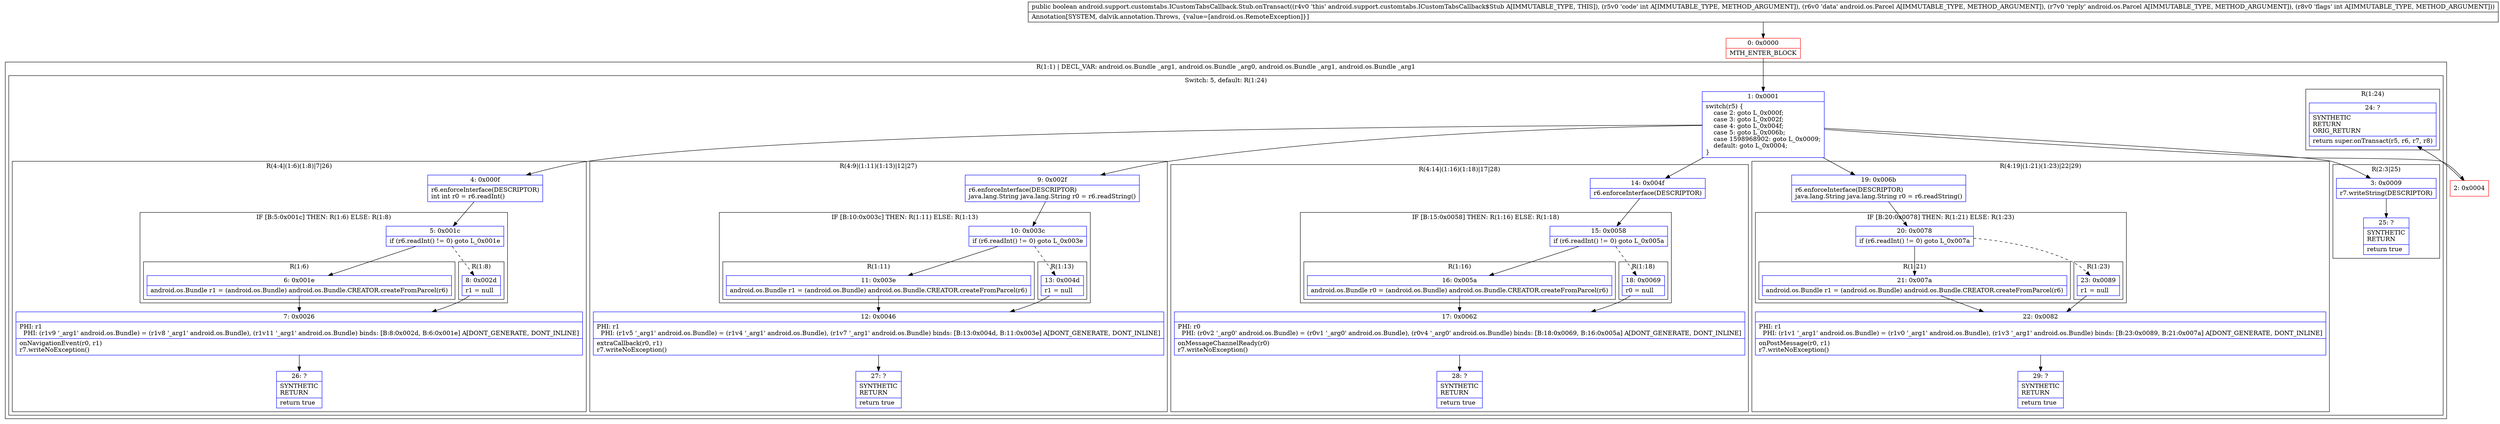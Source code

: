 digraph "CFG forandroid.support.customtabs.ICustomTabsCallback.Stub.onTransact(ILandroid\/os\/Parcel;Landroid\/os\/Parcel;I)Z" {
subgraph cluster_Region_2053266800 {
label = "R(1:1) | DECL_VAR: android.os.Bundle _arg1, android.os.Bundle _arg0, android.os.Bundle _arg1, android.os.Bundle _arg1\l";
node [shape=record,color=blue];
subgraph cluster_SwitchRegion_1498684798 {
label = "Switch: 5, default: R(1:24)";
node [shape=record,color=blue];
Node_1 [shape=record,label="{1\:\ 0x0001|switch(r5) \{\l    case 2: goto L_0x000f;\l    case 3: goto L_0x002f;\l    case 4: goto L_0x004f;\l    case 5: goto L_0x006b;\l    case 1598968902: goto L_0x0009;\l    default: goto L_0x0004;\l\}\l}"];
subgraph cluster_Region_1950673561 {
label = "R(4:4|(1:6)(1:8)|7|26)";
node [shape=record,color=blue];
Node_4 [shape=record,label="{4\:\ 0x000f|r6.enforceInterface(DESCRIPTOR)\lint int r0 = r6.readInt()\l}"];
subgraph cluster_IfRegion_143263161 {
label = "IF [B:5:0x001c] THEN: R(1:6) ELSE: R(1:8)";
node [shape=record,color=blue];
Node_5 [shape=record,label="{5\:\ 0x001c|if (r6.readInt() != 0) goto L_0x001e\l}"];
subgraph cluster_Region_332940588 {
label = "R(1:6)";
node [shape=record,color=blue];
Node_6 [shape=record,label="{6\:\ 0x001e|android.os.Bundle r1 = (android.os.Bundle) android.os.Bundle.CREATOR.createFromParcel(r6)\l}"];
}
subgraph cluster_Region_449199192 {
label = "R(1:8)";
node [shape=record,color=blue];
Node_8 [shape=record,label="{8\:\ 0x002d|r1 = null\l}"];
}
}
Node_7 [shape=record,label="{7\:\ 0x0026|PHI: r1 \l  PHI: (r1v9 '_arg1' android.os.Bundle) = (r1v8 '_arg1' android.os.Bundle), (r1v11 '_arg1' android.os.Bundle) binds: [B:8:0x002d, B:6:0x001e] A[DONT_GENERATE, DONT_INLINE]\l|onNavigationEvent(r0, r1)\lr7.writeNoException()\l}"];
Node_26 [shape=record,label="{26\:\ ?|SYNTHETIC\lRETURN\l|return true\l}"];
}
subgraph cluster_Region_269474941 {
label = "R(4:9|(1:11)(1:13)|12|27)";
node [shape=record,color=blue];
Node_9 [shape=record,label="{9\:\ 0x002f|r6.enforceInterface(DESCRIPTOR)\ljava.lang.String java.lang.String r0 = r6.readString()\l}"];
subgraph cluster_IfRegion_890076557 {
label = "IF [B:10:0x003c] THEN: R(1:11) ELSE: R(1:13)";
node [shape=record,color=blue];
Node_10 [shape=record,label="{10\:\ 0x003c|if (r6.readInt() != 0) goto L_0x003e\l}"];
subgraph cluster_Region_719524932 {
label = "R(1:11)";
node [shape=record,color=blue];
Node_11 [shape=record,label="{11\:\ 0x003e|android.os.Bundle r1 = (android.os.Bundle) android.os.Bundle.CREATOR.createFromParcel(r6)\l}"];
}
subgraph cluster_Region_1186588097 {
label = "R(1:13)";
node [shape=record,color=blue];
Node_13 [shape=record,label="{13\:\ 0x004d|r1 = null\l}"];
}
}
Node_12 [shape=record,label="{12\:\ 0x0046|PHI: r1 \l  PHI: (r1v5 '_arg1' android.os.Bundle) = (r1v4 '_arg1' android.os.Bundle), (r1v7 '_arg1' android.os.Bundle) binds: [B:13:0x004d, B:11:0x003e] A[DONT_GENERATE, DONT_INLINE]\l|extraCallback(r0, r1)\lr7.writeNoException()\l}"];
Node_27 [shape=record,label="{27\:\ ?|SYNTHETIC\lRETURN\l|return true\l}"];
}
subgraph cluster_Region_1567371137 {
label = "R(4:14|(1:16)(1:18)|17|28)";
node [shape=record,color=blue];
Node_14 [shape=record,label="{14\:\ 0x004f|r6.enforceInterface(DESCRIPTOR)\l}"];
subgraph cluster_IfRegion_615147199 {
label = "IF [B:15:0x0058] THEN: R(1:16) ELSE: R(1:18)";
node [shape=record,color=blue];
Node_15 [shape=record,label="{15\:\ 0x0058|if (r6.readInt() != 0) goto L_0x005a\l}"];
subgraph cluster_Region_908925571 {
label = "R(1:16)";
node [shape=record,color=blue];
Node_16 [shape=record,label="{16\:\ 0x005a|android.os.Bundle r0 = (android.os.Bundle) android.os.Bundle.CREATOR.createFromParcel(r6)\l}"];
}
subgraph cluster_Region_1024075677 {
label = "R(1:18)";
node [shape=record,color=blue];
Node_18 [shape=record,label="{18\:\ 0x0069|r0 = null\l}"];
}
}
Node_17 [shape=record,label="{17\:\ 0x0062|PHI: r0 \l  PHI: (r0v2 '_arg0' android.os.Bundle) = (r0v1 '_arg0' android.os.Bundle), (r0v4 '_arg0' android.os.Bundle) binds: [B:18:0x0069, B:16:0x005a] A[DONT_GENERATE, DONT_INLINE]\l|onMessageChannelReady(r0)\lr7.writeNoException()\l}"];
Node_28 [shape=record,label="{28\:\ ?|SYNTHETIC\lRETURN\l|return true\l}"];
}
subgraph cluster_Region_1104764585 {
label = "R(4:19|(1:21)(1:23)|22|29)";
node [shape=record,color=blue];
Node_19 [shape=record,label="{19\:\ 0x006b|r6.enforceInterface(DESCRIPTOR)\ljava.lang.String java.lang.String r0 = r6.readString()\l}"];
subgraph cluster_IfRegion_2085951582 {
label = "IF [B:20:0x0078] THEN: R(1:21) ELSE: R(1:23)";
node [shape=record,color=blue];
Node_20 [shape=record,label="{20\:\ 0x0078|if (r6.readInt() != 0) goto L_0x007a\l}"];
subgraph cluster_Region_163310438 {
label = "R(1:21)";
node [shape=record,color=blue];
Node_21 [shape=record,label="{21\:\ 0x007a|android.os.Bundle r1 = (android.os.Bundle) android.os.Bundle.CREATOR.createFromParcel(r6)\l}"];
}
subgraph cluster_Region_1071856895 {
label = "R(1:23)";
node [shape=record,color=blue];
Node_23 [shape=record,label="{23\:\ 0x0089|r1 = null\l}"];
}
}
Node_22 [shape=record,label="{22\:\ 0x0082|PHI: r1 \l  PHI: (r1v1 '_arg1' android.os.Bundle) = (r1v0 '_arg1' android.os.Bundle), (r1v3 '_arg1' android.os.Bundle) binds: [B:23:0x0089, B:21:0x007a] A[DONT_GENERATE, DONT_INLINE]\l|onPostMessage(r0, r1)\lr7.writeNoException()\l}"];
Node_29 [shape=record,label="{29\:\ ?|SYNTHETIC\lRETURN\l|return true\l}"];
}
subgraph cluster_Region_585823052 {
label = "R(2:3|25)";
node [shape=record,color=blue];
Node_3 [shape=record,label="{3\:\ 0x0009|r7.writeString(DESCRIPTOR)\l}"];
Node_25 [shape=record,label="{25\:\ ?|SYNTHETIC\lRETURN\l|return true\l}"];
}
subgraph cluster_Region_507957431 {
label = "R(1:24)";
node [shape=record,color=blue];
Node_24 [shape=record,label="{24\:\ ?|SYNTHETIC\lRETURN\lORIG_RETURN\l|return super.onTransact(r5, r6, r7, r8)\l}"];
}
}
}
Node_0 [shape=record,color=red,label="{0\:\ 0x0000|MTH_ENTER_BLOCK\l}"];
Node_2 [shape=record,color=red,label="{2\:\ 0x0004}"];
MethodNode[shape=record,label="{public boolean android.support.customtabs.ICustomTabsCallback.Stub.onTransact((r4v0 'this' android.support.customtabs.ICustomTabsCallback$Stub A[IMMUTABLE_TYPE, THIS]), (r5v0 'code' int A[IMMUTABLE_TYPE, METHOD_ARGUMENT]), (r6v0 'data' android.os.Parcel A[IMMUTABLE_TYPE, METHOD_ARGUMENT]), (r7v0 'reply' android.os.Parcel A[IMMUTABLE_TYPE, METHOD_ARGUMENT]), (r8v0 'flags' int A[IMMUTABLE_TYPE, METHOD_ARGUMENT]))  | Annotation[SYSTEM, dalvik.annotation.Throws, \{value=[android.os.RemoteException]\}]\l}"];
MethodNode -> Node_0;
Node_1 -> Node_2;
Node_1 -> Node_3;
Node_1 -> Node_4;
Node_1 -> Node_9;
Node_1 -> Node_14;
Node_1 -> Node_19;
Node_4 -> Node_5;
Node_5 -> Node_6;
Node_5 -> Node_8[style=dashed];
Node_6 -> Node_7;
Node_8 -> Node_7;
Node_7 -> Node_26;
Node_9 -> Node_10;
Node_10 -> Node_11;
Node_10 -> Node_13[style=dashed];
Node_11 -> Node_12;
Node_13 -> Node_12;
Node_12 -> Node_27;
Node_14 -> Node_15;
Node_15 -> Node_16;
Node_15 -> Node_18[style=dashed];
Node_16 -> Node_17;
Node_18 -> Node_17;
Node_17 -> Node_28;
Node_19 -> Node_20;
Node_20 -> Node_21;
Node_20 -> Node_23[style=dashed];
Node_21 -> Node_22;
Node_23 -> Node_22;
Node_22 -> Node_29;
Node_3 -> Node_25;
Node_0 -> Node_1;
Node_2 -> Node_24;
}

